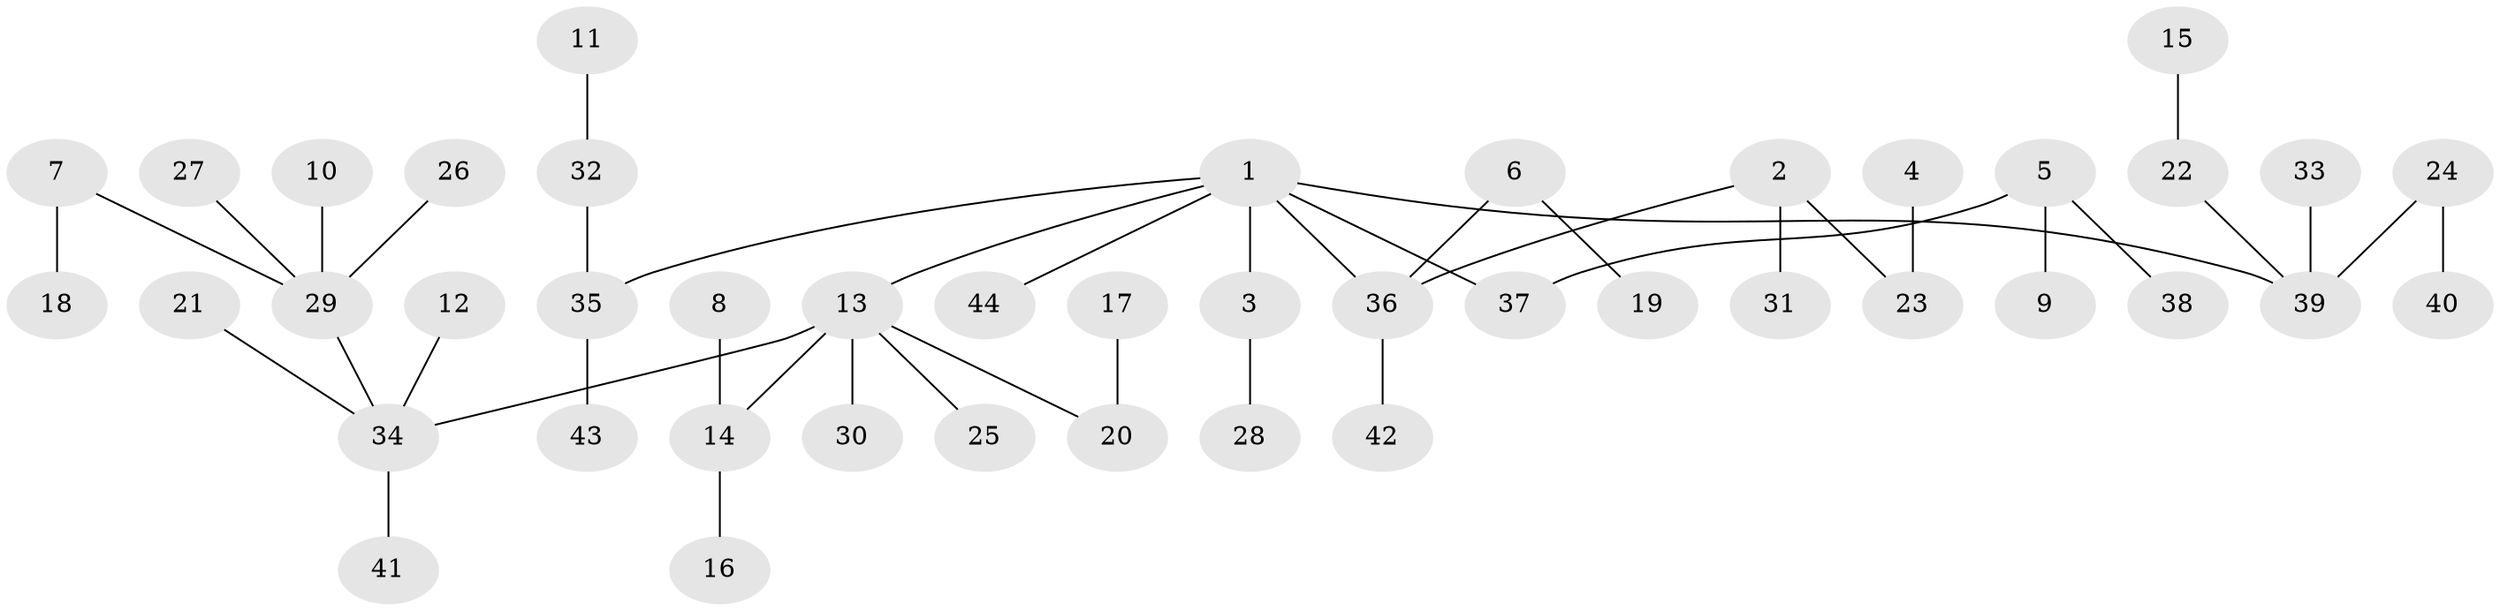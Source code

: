 // original degree distribution, {7: 0.022988505747126436, 1: 0.5172413793103449, 3: 0.1839080459770115, 2: 0.20689655172413793, 5: 0.034482758620689655, 6: 0.011494252873563218, 4: 0.022988505747126436}
// Generated by graph-tools (version 1.1) at 2025/26/03/09/25 03:26:23]
// undirected, 44 vertices, 43 edges
graph export_dot {
graph [start="1"]
  node [color=gray90,style=filled];
  1;
  2;
  3;
  4;
  5;
  6;
  7;
  8;
  9;
  10;
  11;
  12;
  13;
  14;
  15;
  16;
  17;
  18;
  19;
  20;
  21;
  22;
  23;
  24;
  25;
  26;
  27;
  28;
  29;
  30;
  31;
  32;
  33;
  34;
  35;
  36;
  37;
  38;
  39;
  40;
  41;
  42;
  43;
  44;
  1 -- 3 [weight=1.0];
  1 -- 13 [weight=1.0];
  1 -- 35 [weight=1.0];
  1 -- 36 [weight=1.0];
  1 -- 37 [weight=1.0];
  1 -- 39 [weight=1.0];
  1 -- 44 [weight=1.0];
  2 -- 23 [weight=1.0];
  2 -- 31 [weight=1.0];
  2 -- 36 [weight=1.0];
  3 -- 28 [weight=1.0];
  4 -- 23 [weight=1.0];
  5 -- 9 [weight=1.0];
  5 -- 37 [weight=1.0];
  5 -- 38 [weight=1.0];
  6 -- 19 [weight=1.0];
  6 -- 36 [weight=1.0];
  7 -- 18 [weight=1.0];
  7 -- 29 [weight=1.0];
  8 -- 14 [weight=1.0];
  10 -- 29 [weight=1.0];
  11 -- 32 [weight=1.0];
  12 -- 34 [weight=1.0];
  13 -- 14 [weight=1.0];
  13 -- 20 [weight=1.0];
  13 -- 25 [weight=1.0];
  13 -- 30 [weight=1.0];
  13 -- 34 [weight=1.0];
  14 -- 16 [weight=1.0];
  15 -- 22 [weight=1.0];
  17 -- 20 [weight=1.0];
  21 -- 34 [weight=1.0];
  22 -- 39 [weight=1.0];
  24 -- 39 [weight=1.0];
  24 -- 40 [weight=1.0];
  26 -- 29 [weight=1.0];
  27 -- 29 [weight=1.0];
  29 -- 34 [weight=1.0];
  32 -- 35 [weight=1.0];
  33 -- 39 [weight=1.0];
  34 -- 41 [weight=1.0];
  35 -- 43 [weight=1.0];
  36 -- 42 [weight=1.0];
}
